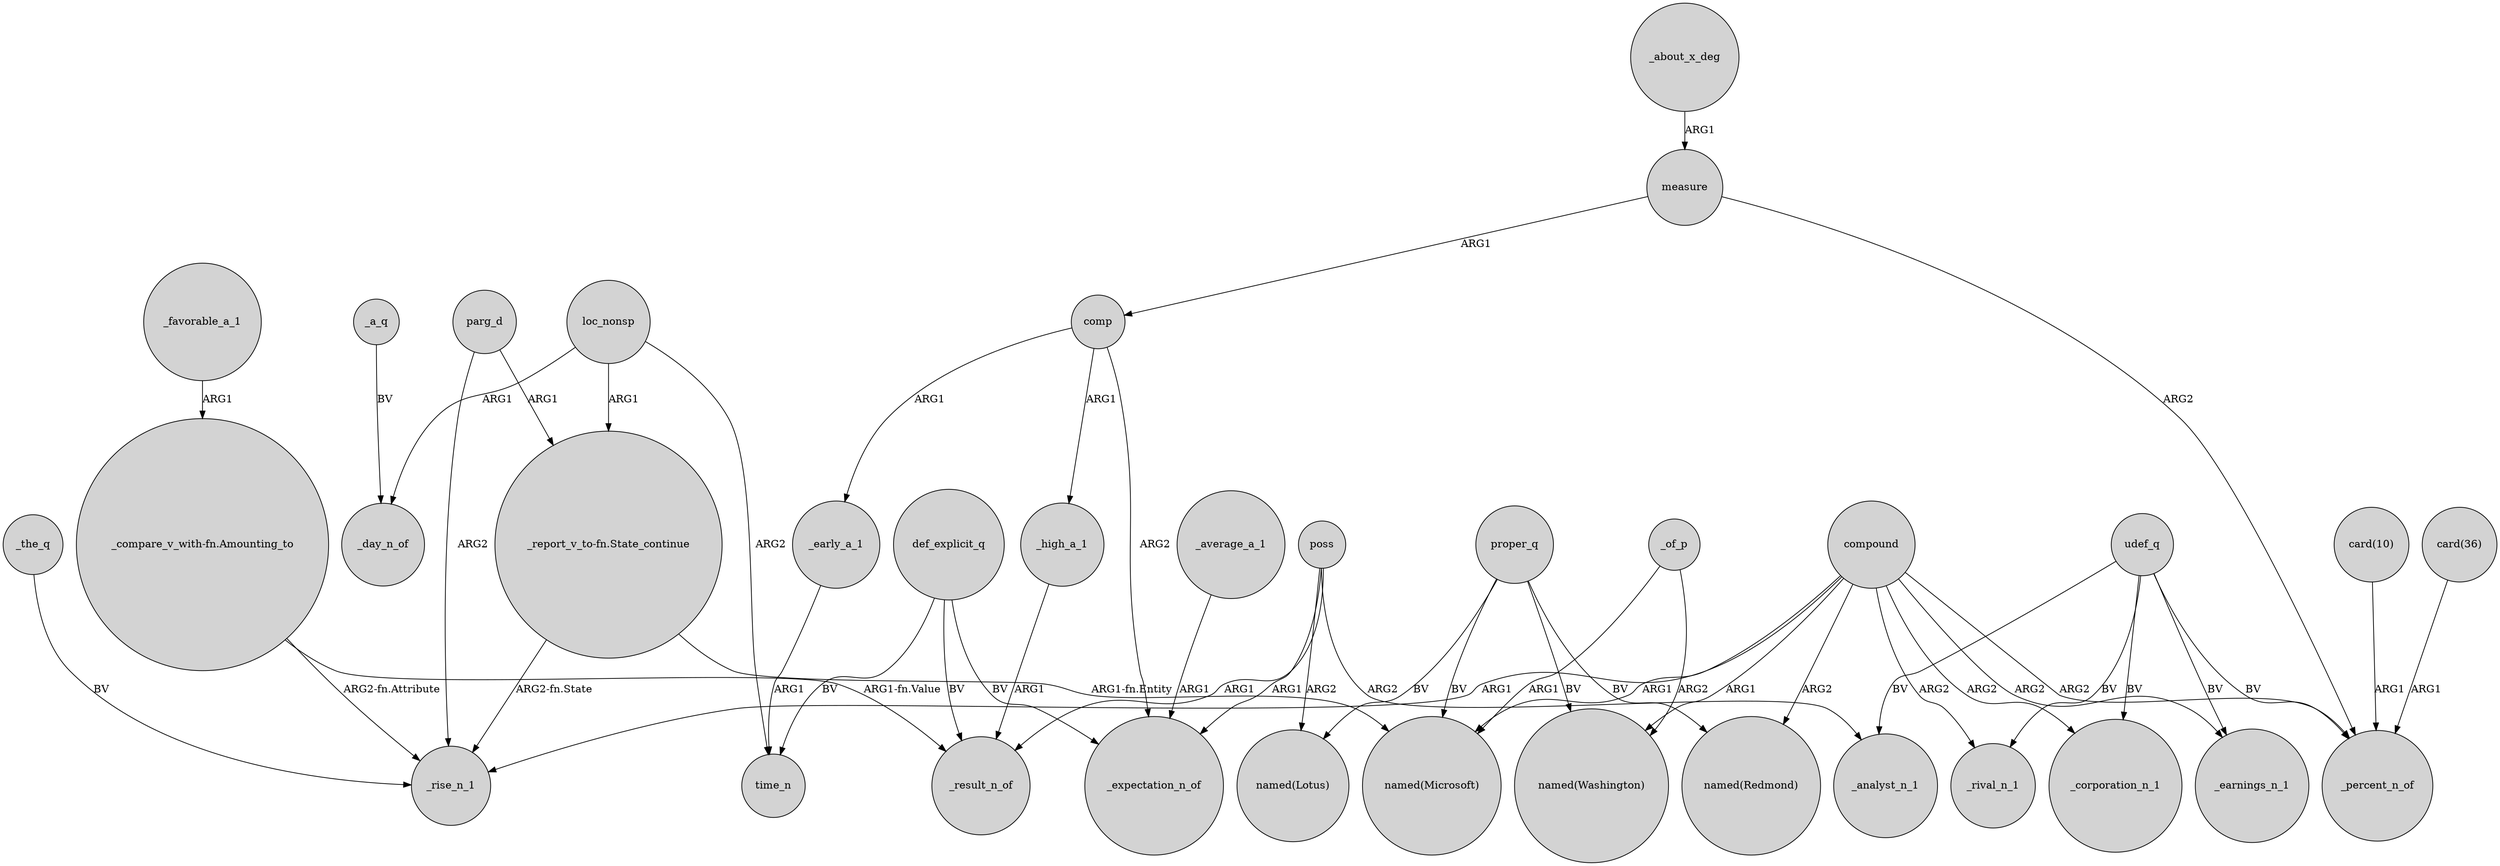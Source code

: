 digraph {
	node [shape=circle style=filled]
	_early_a_1 -> time_n [label=ARG1]
	compound -> "named(Washington)" [label=ARG1]
	compound -> _rival_n_1 [label=ARG2]
	_of_p -> "named(Washington)" [label=ARG2]
	_high_a_1 -> _result_n_of [label=ARG1]
	measure -> _percent_n_of [label=ARG2]
	compound -> _rise_n_1 [label=ARG1]
	udef_q -> _analyst_n_1 [label=BV]
	_a_q -> _day_n_of [label=BV]
	"_report_v_to-fn.State_continue" -> _rise_n_1 [label="ARG2-fn.State"]
	_favorable_a_1 -> "_compare_v_with-fn.Amounting_to" [label=ARG1]
	poss -> "named(Lotus)" [label=ARG2]
	"_compare_v_with-fn.Amounting_to" -> _rise_n_1 [label="ARG2-fn.Attribute"]
	comp -> _early_a_1 [label=ARG1]
	proper_q -> "named(Microsoft)" [label=BV]
	proper_q -> "named(Lotus)" [label=BV]
	loc_nonsp -> "_report_v_to-fn.State_continue" [label=ARG1]
	compound -> _earnings_n_1 [label=ARG2]
	_of_p -> "named(Microsoft)" [label=ARG1]
	"_compare_v_with-fn.Amounting_to" -> _result_n_of [label="ARG1-fn.Value"]
	_about_x_deg -> measure [label=ARG1]
	compound -> "named(Microsoft)" [label=ARG1]
	poss -> _expectation_n_of [label=ARG1]
	compound -> "named(Redmond)" [label=ARG2]
	udef_q -> _earnings_n_1 [label=BV]
	udef_q -> _percent_n_of [label=BV]
	udef_q -> _rival_n_1 [label=BV]
	comp -> _high_a_1 [label=ARG1]
	compound -> _percent_n_of [label=ARG2]
	_the_q -> _rise_n_1 [label=BV]
	loc_nonsp -> _day_n_of [label=ARG1]
	"card(10)" -> _percent_n_of [label=ARG1]
	proper_q -> "named(Redmond)" [label=BV]
	parg_d -> _rise_n_1 [label=ARG2]
	proper_q -> "named(Washington)" [label=BV]
	"_report_v_to-fn.State_continue" -> "named(Microsoft)" [label="ARG1-fn.Entity"]
	measure -> comp [label=ARG1]
	poss -> _analyst_n_1 [label=ARG2]
	compound -> _corporation_n_1 [label=ARG2]
	udef_q -> _corporation_n_1 [label=BV]
	def_explicit_q -> _result_n_of [label=BV]
	def_explicit_q -> time_n [label=BV]
	loc_nonsp -> time_n [label=ARG2]
	poss -> _result_n_of [label=ARG1]
	comp -> _expectation_n_of [label=ARG2]
	_average_a_1 -> _expectation_n_of [label=ARG1]
	def_explicit_q -> _expectation_n_of [label=BV]
	"card(36)" -> _percent_n_of [label=ARG1]
	parg_d -> "_report_v_to-fn.State_continue" [label=ARG1]
}
